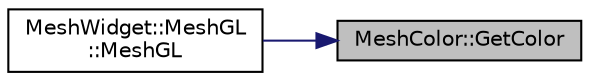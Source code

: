 digraph "MeshColor::GetColor"
{
 // LATEX_PDF_SIZE
  edge [fontname="Helvetica",fontsize="10",labelfontname="Helvetica",labelfontsize="10"];
  node [fontname="Helvetica",fontsize="10",shape=record];
  rankdir="RL";
  Node1 [label="MeshColor::GetColor",height=0.2,width=0.4,color="black", fillcolor="grey75", style="filled", fontcolor="black",tooltip="Get a color."];
  Node1 -> Node2 [dir="back",color="midnightblue",fontsize="10",style="solid",fontname="Helvetica"];
  Node2 [label="MeshWidget::MeshGL\l::MeshGL",height=0.2,width=0.4,color="black", fillcolor="white", style="filled",URL="$class_mesh_widget_1_1_mesh_g_l.html#a25f5eb6c3524de498e4b521e48e39404",tooltip="Constructor from a MeshColor and a frame scaled."];
}
